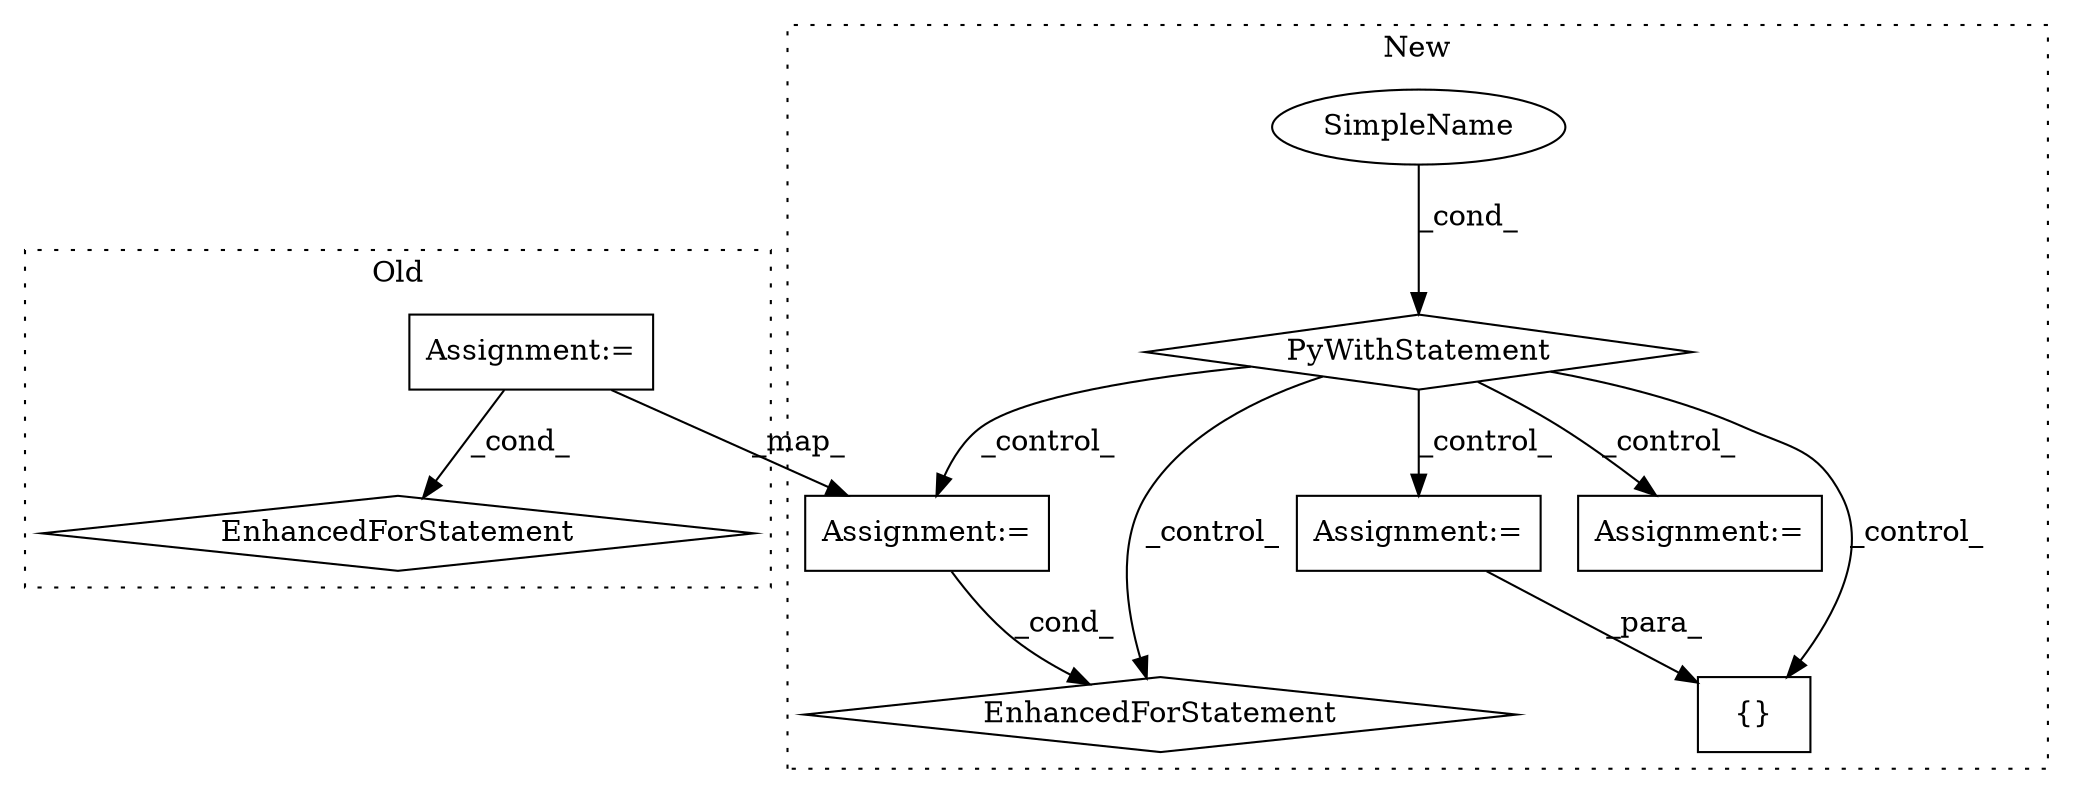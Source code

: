 digraph G {
subgraph cluster0 {
1 [label="EnhancedForStatement" a="70" s="4843,4927" l="53,2" shape="diamond"];
5 [label="Assignment:=" a="7" s="4843,4927" l="53,2" shape="box"];
label = "Old";
style="dotted";
}
subgraph cluster1 {
2 [label="PyWithStatement" a="104" s="4639,4655" l="10,2" shape="diamond"];
3 [label="EnhancedForStatement" a="70" s="4981,5069" l="57,2" shape="diamond"];
4 [label="SimpleName" a="42" s="" l="" shape="ellipse"];
6 [label="Assignment:=" a="7" s="4981,5069" l="57,2" shape="box"];
7 [label="Assignment:=" a="7" s="4669" l="4" shape="box"];
8 [label="Assignment:=" a="7" s="4692" l="1" shape="box"];
9 [label="{}" a="4" s="4764,4769" l="1,1" shape="box"];
label = "New";
style="dotted";
}
2 -> 6 [label="_control_"];
2 -> 8 [label="_control_"];
2 -> 9 [label="_control_"];
2 -> 7 [label="_control_"];
2 -> 3 [label="_control_"];
4 -> 2 [label="_cond_"];
5 -> 6 [label="_map_"];
5 -> 1 [label="_cond_"];
6 -> 3 [label="_cond_"];
7 -> 9 [label="_para_"];
}